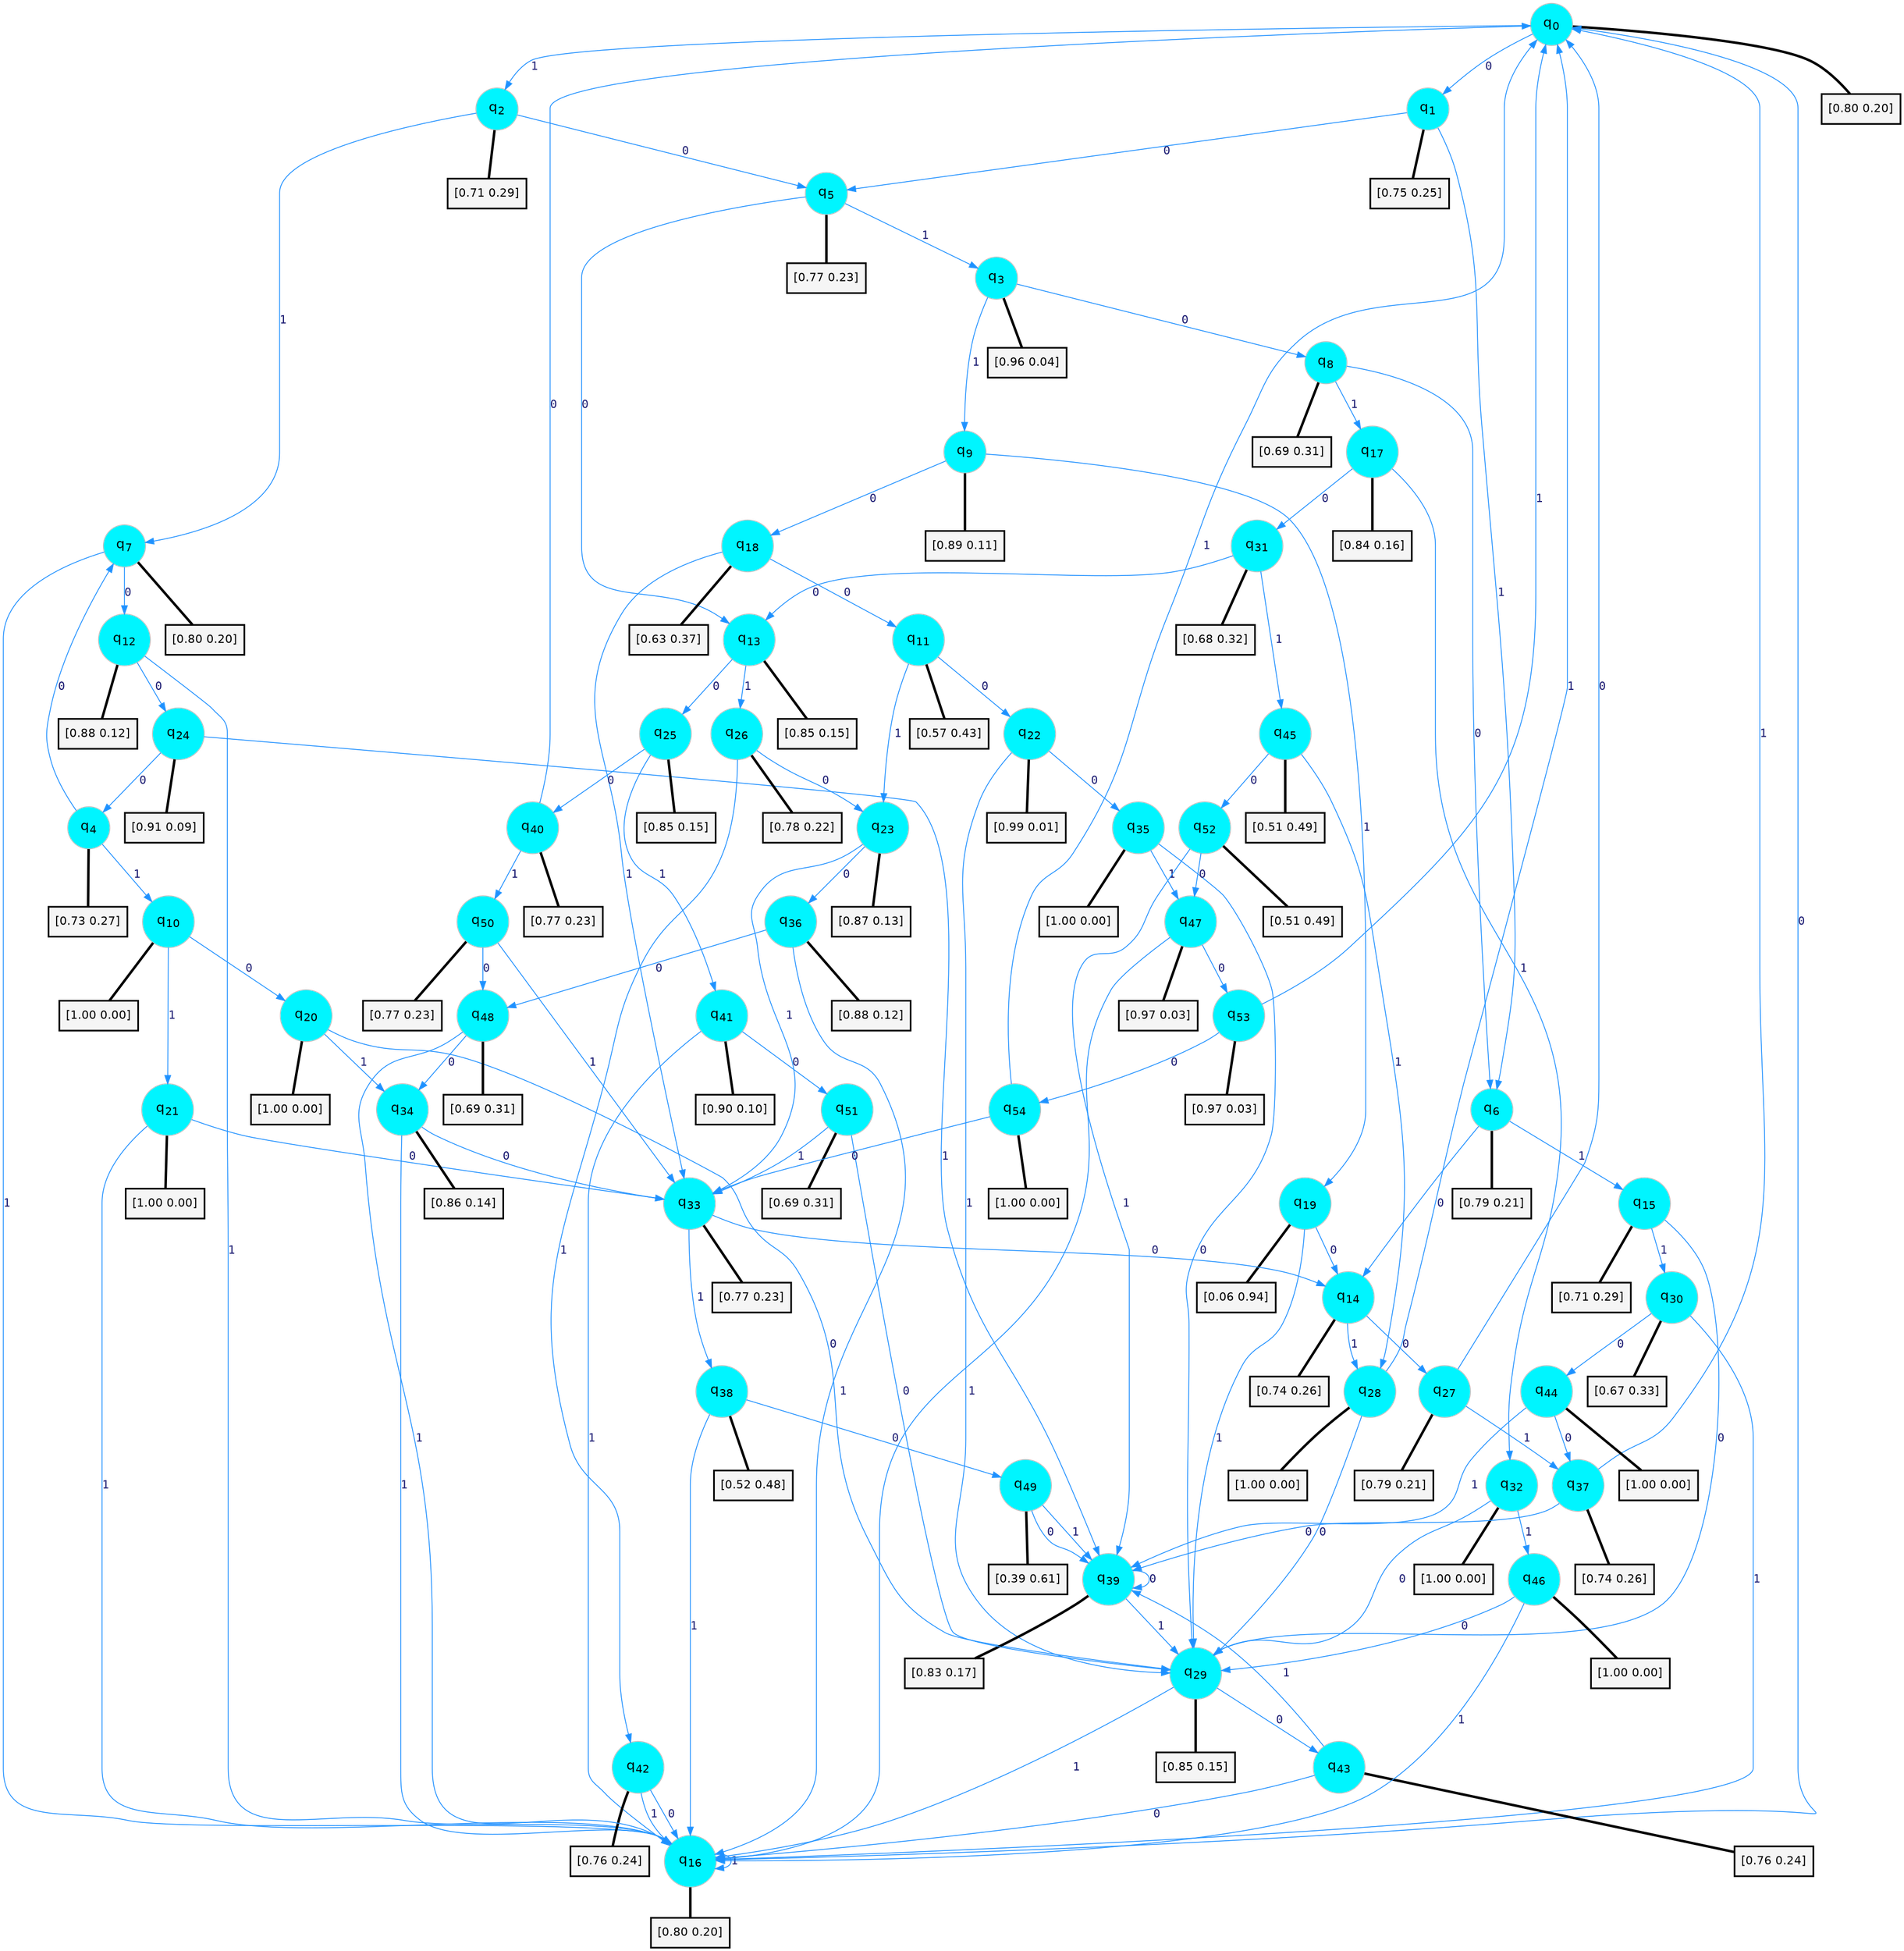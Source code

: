 digraph G {
graph [
bgcolor=transparent, dpi=300, rankdir=TD, size="40,25"];
node [
color=gray, fillcolor=turquoise1, fontcolor=black, fontname=Helvetica, fontsize=16, fontweight=bold, shape=circle, style=filled];
edge [
arrowsize=1, color=dodgerblue1, fontcolor=midnightblue, fontname=courier, fontweight=bold, penwidth=1, style=solid, weight=20];
0[label=<q<SUB>0</SUB>>];
1[label=<q<SUB>1</SUB>>];
2[label=<q<SUB>2</SUB>>];
3[label=<q<SUB>3</SUB>>];
4[label=<q<SUB>4</SUB>>];
5[label=<q<SUB>5</SUB>>];
6[label=<q<SUB>6</SUB>>];
7[label=<q<SUB>7</SUB>>];
8[label=<q<SUB>8</SUB>>];
9[label=<q<SUB>9</SUB>>];
10[label=<q<SUB>10</SUB>>];
11[label=<q<SUB>11</SUB>>];
12[label=<q<SUB>12</SUB>>];
13[label=<q<SUB>13</SUB>>];
14[label=<q<SUB>14</SUB>>];
15[label=<q<SUB>15</SUB>>];
16[label=<q<SUB>16</SUB>>];
17[label=<q<SUB>17</SUB>>];
18[label=<q<SUB>18</SUB>>];
19[label=<q<SUB>19</SUB>>];
20[label=<q<SUB>20</SUB>>];
21[label=<q<SUB>21</SUB>>];
22[label=<q<SUB>22</SUB>>];
23[label=<q<SUB>23</SUB>>];
24[label=<q<SUB>24</SUB>>];
25[label=<q<SUB>25</SUB>>];
26[label=<q<SUB>26</SUB>>];
27[label=<q<SUB>27</SUB>>];
28[label=<q<SUB>28</SUB>>];
29[label=<q<SUB>29</SUB>>];
30[label=<q<SUB>30</SUB>>];
31[label=<q<SUB>31</SUB>>];
32[label=<q<SUB>32</SUB>>];
33[label=<q<SUB>33</SUB>>];
34[label=<q<SUB>34</SUB>>];
35[label=<q<SUB>35</SUB>>];
36[label=<q<SUB>36</SUB>>];
37[label=<q<SUB>37</SUB>>];
38[label=<q<SUB>38</SUB>>];
39[label=<q<SUB>39</SUB>>];
40[label=<q<SUB>40</SUB>>];
41[label=<q<SUB>41</SUB>>];
42[label=<q<SUB>42</SUB>>];
43[label=<q<SUB>43</SUB>>];
44[label=<q<SUB>44</SUB>>];
45[label=<q<SUB>45</SUB>>];
46[label=<q<SUB>46</SUB>>];
47[label=<q<SUB>47</SUB>>];
48[label=<q<SUB>48</SUB>>];
49[label=<q<SUB>49</SUB>>];
50[label=<q<SUB>50</SUB>>];
51[label=<q<SUB>51</SUB>>];
52[label=<q<SUB>52</SUB>>];
53[label=<q<SUB>53</SUB>>];
54[label=<q<SUB>54</SUB>>];
55[label="[0.80 0.20]", shape=box,fontcolor=black, fontname=Helvetica, fontsize=14, penwidth=2, fillcolor=whitesmoke,color=black];
56[label="[0.75 0.25]", shape=box,fontcolor=black, fontname=Helvetica, fontsize=14, penwidth=2, fillcolor=whitesmoke,color=black];
57[label="[0.71 0.29]", shape=box,fontcolor=black, fontname=Helvetica, fontsize=14, penwidth=2, fillcolor=whitesmoke,color=black];
58[label="[0.96 0.04]", shape=box,fontcolor=black, fontname=Helvetica, fontsize=14, penwidth=2, fillcolor=whitesmoke,color=black];
59[label="[0.73 0.27]", shape=box,fontcolor=black, fontname=Helvetica, fontsize=14, penwidth=2, fillcolor=whitesmoke,color=black];
60[label="[0.77 0.23]", shape=box,fontcolor=black, fontname=Helvetica, fontsize=14, penwidth=2, fillcolor=whitesmoke,color=black];
61[label="[0.79 0.21]", shape=box,fontcolor=black, fontname=Helvetica, fontsize=14, penwidth=2, fillcolor=whitesmoke,color=black];
62[label="[0.80 0.20]", shape=box,fontcolor=black, fontname=Helvetica, fontsize=14, penwidth=2, fillcolor=whitesmoke,color=black];
63[label="[0.69 0.31]", shape=box,fontcolor=black, fontname=Helvetica, fontsize=14, penwidth=2, fillcolor=whitesmoke,color=black];
64[label="[0.89 0.11]", shape=box,fontcolor=black, fontname=Helvetica, fontsize=14, penwidth=2, fillcolor=whitesmoke,color=black];
65[label="[1.00 0.00]", shape=box,fontcolor=black, fontname=Helvetica, fontsize=14, penwidth=2, fillcolor=whitesmoke,color=black];
66[label="[0.57 0.43]", shape=box,fontcolor=black, fontname=Helvetica, fontsize=14, penwidth=2, fillcolor=whitesmoke,color=black];
67[label="[0.88 0.12]", shape=box,fontcolor=black, fontname=Helvetica, fontsize=14, penwidth=2, fillcolor=whitesmoke,color=black];
68[label="[0.85 0.15]", shape=box,fontcolor=black, fontname=Helvetica, fontsize=14, penwidth=2, fillcolor=whitesmoke,color=black];
69[label="[0.74 0.26]", shape=box,fontcolor=black, fontname=Helvetica, fontsize=14, penwidth=2, fillcolor=whitesmoke,color=black];
70[label="[0.71 0.29]", shape=box,fontcolor=black, fontname=Helvetica, fontsize=14, penwidth=2, fillcolor=whitesmoke,color=black];
71[label="[0.80 0.20]", shape=box,fontcolor=black, fontname=Helvetica, fontsize=14, penwidth=2, fillcolor=whitesmoke,color=black];
72[label="[0.84 0.16]", shape=box,fontcolor=black, fontname=Helvetica, fontsize=14, penwidth=2, fillcolor=whitesmoke,color=black];
73[label="[0.63 0.37]", shape=box,fontcolor=black, fontname=Helvetica, fontsize=14, penwidth=2, fillcolor=whitesmoke,color=black];
74[label="[0.06 0.94]", shape=box,fontcolor=black, fontname=Helvetica, fontsize=14, penwidth=2, fillcolor=whitesmoke,color=black];
75[label="[1.00 0.00]", shape=box,fontcolor=black, fontname=Helvetica, fontsize=14, penwidth=2, fillcolor=whitesmoke,color=black];
76[label="[1.00 0.00]", shape=box,fontcolor=black, fontname=Helvetica, fontsize=14, penwidth=2, fillcolor=whitesmoke,color=black];
77[label="[0.99 0.01]", shape=box,fontcolor=black, fontname=Helvetica, fontsize=14, penwidth=2, fillcolor=whitesmoke,color=black];
78[label="[0.87 0.13]", shape=box,fontcolor=black, fontname=Helvetica, fontsize=14, penwidth=2, fillcolor=whitesmoke,color=black];
79[label="[0.91 0.09]", shape=box,fontcolor=black, fontname=Helvetica, fontsize=14, penwidth=2, fillcolor=whitesmoke,color=black];
80[label="[0.85 0.15]", shape=box,fontcolor=black, fontname=Helvetica, fontsize=14, penwidth=2, fillcolor=whitesmoke,color=black];
81[label="[0.78 0.22]", shape=box,fontcolor=black, fontname=Helvetica, fontsize=14, penwidth=2, fillcolor=whitesmoke,color=black];
82[label="[0.79 0.21]", shape=box,fontcolor=black, fontname=Helvetica, fontsize=14, penwidth=2, fillcolor=whitesmoke,color=black];
83[label="[1.00 0.00]", shape=box,fontcolor=black, fontname=Helvetica, fontsize=14, penwidth=2, fillcolor=whitesmoke,color=black];
84[label="[0.85 0.15]", shape=box,fontcolor=black, fontname=Helvetica, fontsize=14, penwidth=2, fillcolor=whitesmoke,color=black];
85[label="[0.67 0.33]", shape=box,fontcolor=black, fontname=Helvetica, fontsize=14, penwidth=2, fillcolor=whitesmoke,color=black];
86[label="[0.68 0.32]", shape=box,fontcolor=black, fontname=Helvetica, fontsize=14, penwidth=2, fillcolor=whitesmoke,color=black];
87[label="[1.00 0.00]", shape=box,fontcolor=black, fontname=Helvetica, fontsize=14, penwidth=2, fillcolor=whitesmoke,color=black];
88[label="[0.77 0.23]", shape=box,fontcolor=black, fontname=Helvetica, fontsize=14, penwidth=2, fillcolor=whitesmoke,color=black];
89[label="[0.86 0.14]", shape=box,fontcolor=black, fontname=Helvetica, fontsize=14, penwidth=2, fillcolor=whitesmoke,color=black];
90[label="[1.00 0.00]", shape=box,fontcolor=black, fontname=Helvetica, fontsize=14, penwidth=2, fillcolor=whitesmoke,color=black];
91[label="[0.88 0.12]", shape=box,fontcolor=black, fontname=Helvetica, fontsize=14, penwidth=2, fillcolor=whitesmoke,color=black];
92[label="[0.74 0.26]", shape=box,fontcolor=black, fontname=Helvetica, fontsize=14, penwidth=2, fillcolor=whitesmoke,color=black];
93[label="[0.52 0.48]", shape=box,fontcolor=black, fontname=Helvetica, fontsize=14, penwidth=2, fillcolor=whitesmoke,color=black];
94[label="[0.83 0.17]", shape=box,fontcolor=black, fontname=Helvetica, fontsize=14, penwidth=2, fillcolor=whitesmoke,color=black];
95[label="[0.77 0.23]", shape=box,fontcolor=black, fontname=Helvetica, fontsize=14, penwidth=2, fillcolor=whitesmoke,color=black];
96[label="[0.90 0.10]", shape=box,fontcolor=black, fontname=Helvetica, fontsize=14, penwidth=2, fillcolor=whitesmoke,color=black];
97[label="[0.76 0.24]", shape=box,fontcolor=black, fontname=Helvetica, fontsize=14, penwidth=2, fillcolor=whitesmoke,color=black];
98[label="[0.76 0.24]", shape=box,fontcolor=black, fontname=Helvetica, fontsize=14, penwidth=2, fillcolor=whitesmoke,color=black];
99[label="[1.00 0.00]", shape=box,fontcolor=black, fontname=Helvetica, fontsize=14, penwidth=2, fillcolor=whitesmoke,color=black];
100[label="[0.51 0.49]", shape=box,fontcolor=black, fontname=Helvetica, fontsize=14, penwidth=2, fillcolor=whitesmoke,color=black];
101[label="[1.00 0.00]", shape=box,fontcolor=black, fontname=Helvetica, fontsize=14, penwidth=2, fillcolor=whitesmoke,color=black];
102[label="[0.97 0.03]", shape=box,fontcolor=black, fontname=Helvetica, fontsize=14, penwidth=2, fillcolor=whitesmoke,color=black];
103[label="[0.69 0.31]", shape=box,fontcolor=black, fontname=Helvetica, fontsize=14, penwidth=2, fillcolor=whitesmoke,color=black];
104[label="[0.39 0.61]", shape=box,fontcolor=black, fontname=Helvetica, fontsize=14, penwidth=2, fillcolor=whitesmoke,color=black];
105[label="[0.77 0.23]", shape=box,fontcolor=black, fontname=Helvetica, fontsize=14, penwidth=2, fillcolor=whitesmoke,color=black];
106[label="[0.69 0.31]", shape=box,fontcolor=black, fontname=Helvetica, fontsize=14, penwidth=2, fillcolor=whitesmoke,color=black];
107[label="[0.51 0.49]", shape=box,fontcolor=black, fontname=Helvetica, fontsize=14, penwidth=2, fillcolor=whitesmoke,color=black];
108[label="[0.97 0.03]", shape=box,fontcolor=black, fontname=Helvetica, fontsize=14, penwidth=2, fillcolor=whitesmoke,color=black];
109[label="[1.00 0.00]", shape=box,fontcolor=black, fontname=Helvetica, fontsize=14, penwidth=2, fillcolor=whitesmoke,color=black];
0->1 [label=0];
0->2 [label=1];
0->55 [arrowhead=none, penwidth=3,color=black];
1->5 [label=0];
1->6 [label=1];
1->56 [arrowhead=none, penwidth=3,color=black];
2->5 [label=0];
2->7 [label=1];
2->57 [arrowhead=none, penwidth=3,color=black];
3->8 [label=0];
3->9 [label=1];
3->58 [arrowhead=none, penwidth=3,color=black];
4->7 [label=0];
4->10 [label=1];
4->59 [arrowhead=none, penwidth=3,color=black];
5->13 [label=0];
5->3 [label=1];
5->60 [arrowhead=none, penwidth=3,color=black];
6->14 [label=0];
6->15 [label=1];
6->61 [arrowhead=none, penwidth=3,color=black];
7->12 [label=0];
7->16 [label=1];
7->62 [arrowhead=none, penwidth=3,color=black];
8->6 [label=0];
8->17 [label=1];
8->63 [arrowhead=none, penwidth=3,color=black];
9->18 [label=0];
9->19 [label=1];
9->64 [arrowhead=none, penwidth=3,color=black];
10->20 [label=0];
10->21 [label=1];
10->65 [arrowhead=none, penwidth=3,color=black];
11->22 [label=0];
11->23 [label=1];
11->66 [arrowhead=none, penwidth=3,color=black];
12->24 [label=0];
12->16 [label=1];
12->67 [arrowhead=none, penwidth=3,color=black];
13->25 [label=0];
13->26 [label=1];
13->68 [arrowhead=none, penwidth=3,color=black];
14->27 [label=0];
14->28 [label=1];
14->69 [arrowhead=none, penwidth=3,color=black];
15->29 [label=0];
15->30 [label=1];
15->70 [arrowhead=none, penwidth=3,color=black];
16->0 [label=0];
16->16 [label=1];
16->71 [arrowhead=none, penwidth=3,color=black];
17->31 [label=0];
17->32 [label=1];
17->72 [arrowhead=none, penwidth=3,color=black];
18->11 [label=0];
18->33 [label=1];
18->73 [arrowhead=none, penwidth=3,color=black];
19->14 [label=0];
19->29 [label=1];
19->74 [arrowhead=none, penwidth=3,color=black];
20->29 [label=0];
20->34 [label=1];
20->75 [arrowhead=none, penwidth=3,color=black];
21->33 [label=0];
21->16 [label=1];
21->76 [arrowhead=none, penwidth=3,color=black];
22->35 [label=0];
22->29 [label=1];
22->77 [arrowhead=none, penwidth=3,color=black];
23->36 [label=0];
23->33 [label=1];
23->78 [arrowhead=none, penwidth=3,color=black];
24->4 [label=0];
24->39 [label=1];
24->79 [arrowhead=none, penwidth=3,color=black];
25->40 [label=0];
25->41 [label=1];
25->80 [arrowhead=none, penwidth=3,color=black];
26->23 [label=0];
26->42 [label=1];
26->81 [arrowhead=none, penwidth=3,color=black];
27->0 [label=0];
27->37 [label=1];
27->82 [arrowhead=none, penwidth=3,color=black];
28->29 [label=0];
28->0 [label=1];
28->83 [arrowhead=none, penwidth=3,color=black];
29->43 [label=0];
29->16 [label=1];
29->84 [arrowhead=none, penwidth=3,color=black];
30->44 [label=0];
30->16 [label=1];
30->85 [arrowhead=none, penwidth=3,color=black];
31->13 [label=0];
31->45 [label=1];
31->86 [arrowhead=none, penwidth=3,color=black];
32->29 [label=0];
32->46 [label=1];
32->87 [arrowhead=none, penwidth=3,color=black];
33->14 [label=0];
33->38 [label=1];
33->88 [arrowhead=none, penwidth=3,color=black];
34->33 [label=0];
34->16 [label=1];
34->89 [arrowhead=none, penwidth=3,color=black];
35->29 [label=0];
35->47 [label=1];
35->90 [arrowhead=none, penwidth=3,color=black];
36->48 [label=0];
36->16 [label=1];
36->91 [arrowhead=none, penwidth=3,color=black];
37->39 [label=0];
37->0 [label=1];
37->92 [arrowhead=none, penwidth=3,color=black];
38->49 [label=0];
38->16 [label=1];
38->93 [arrowhead=none, penwidth=3,color=black];
39->39 [label=0];
39->29 [label=1];
39->94 [arrowhead=none, penwidth=3,color=black];
40->0 [label=0];
40->50 [label=1];
40->95 [arrowhead=none, penwidth=3,color=black];
41->51 [label=0];
41->16 [label=1];
41->96 [arrowhead=none, penwidth=3,color=black];
42->16 [label=0];
42->16 [label=1];
42->97 [arrowhead=none, penwidth=3,color=black];
43->16 [label=0];
43->39 [label=1];
43->98 [arrowhead=none, penwidth=3,color=black];
44->37 [label=0];
44->39 [label=1];
44->99 [arrowhead=none, penwidth=3,color=black];
45->52 [label=0];
45->28 [label=1];
45->100 [arrowhead=none, penwidth=3,color=black];
46->29 [label=0];
46->16 [label=1];
46->101 [arrowhead=none, penwidth=3,color=black];
47->53 [label=0];
47->16 [label=1];
47->102 [arrowhead=none, penwidth=3,color=black];
48->34 [label=0];
48->16 [label=1];
48->103 [arrowhead=none, penwidth=3,color=black];
49->39 [label=0];
49->39 [label=1];
49->104 [arrowhead=none, penwidth=3,color=black];
50->48 [label=0];
50->33 [label=1];
50->105 [arrowhead=none, penwidth=3,color=black];
51->29 [label=0];
51->33 [label=1];
51->106 [arrowhead=none, penwidth=3,color=black];
52->47 [label=0];
52->39 [label=1];
52->107 [arrowhead=none, penwidth=3,color=black];
53->54 [label=0];
53->0 [label=1];
53->108 [arrowhead=none, penwidth=3,color=black];
54->33 [label=0];
54->0 [label=1];
54->109 [arrowhead=none, penwidth=3,color=black];
}
